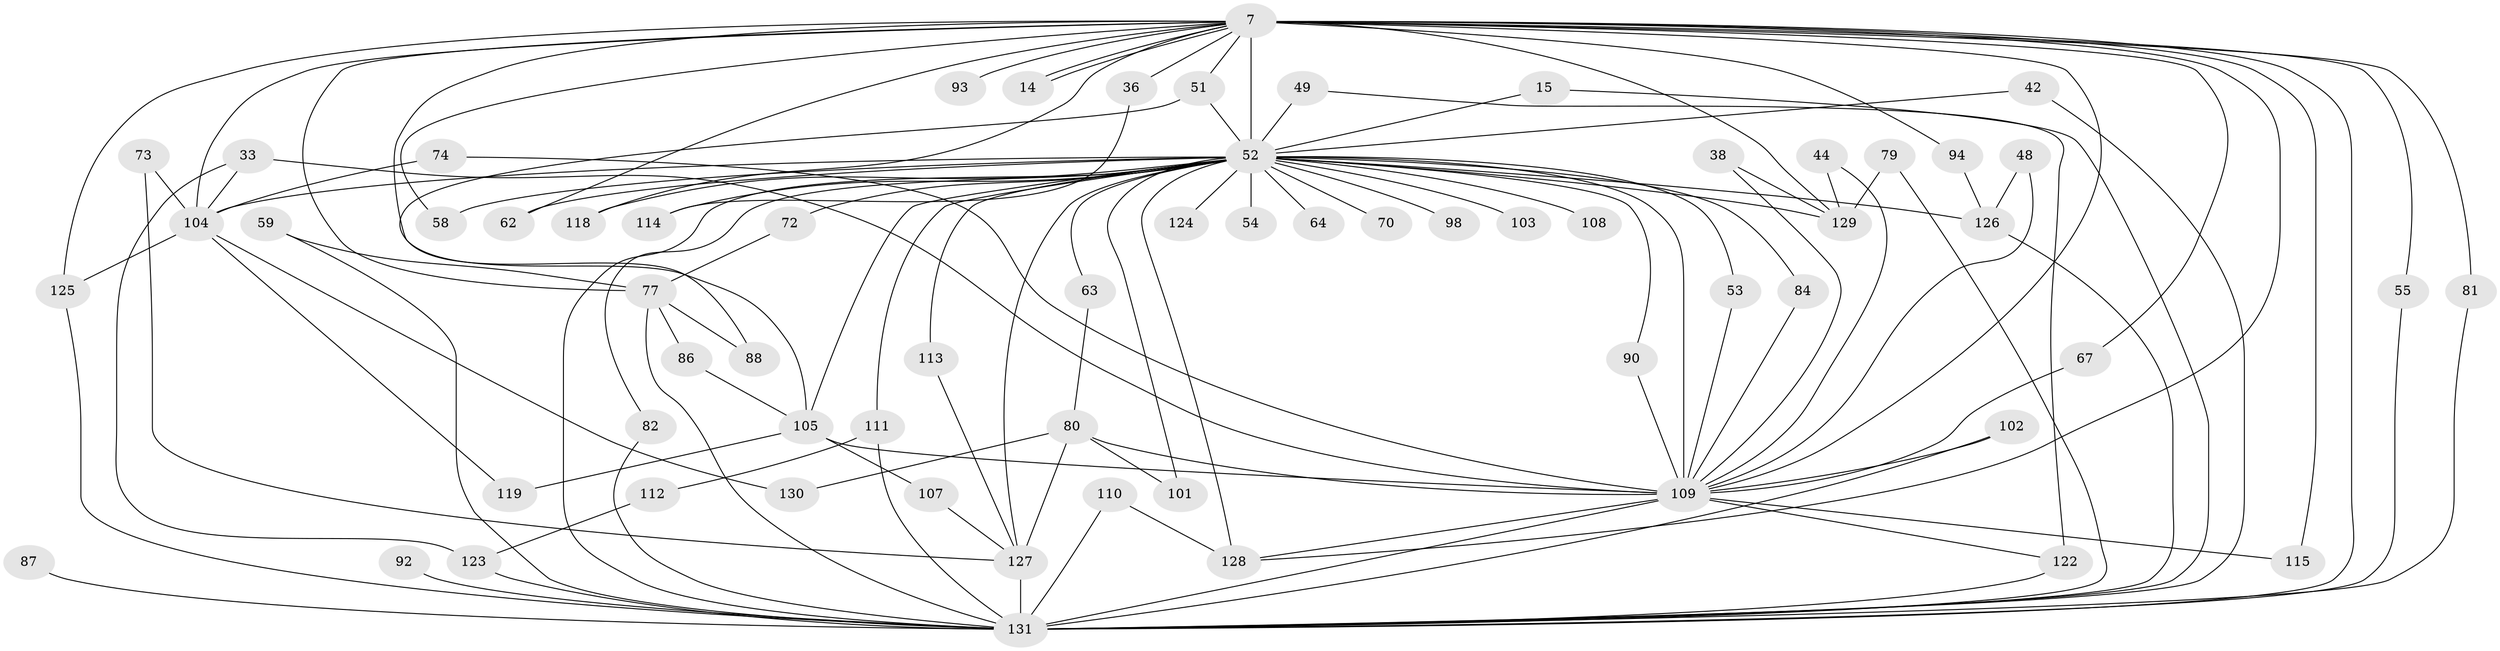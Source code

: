 // original degree distribution, {27: 0.015267175572519083, 19: 0.007633587786259542, 23: 0.015267175572519083, 30: 0.007633587786259542, 26: 0.007633587786259542, 20: 0.015267175572519083, 21: 0.007633587786259542, 4: 0.10687022900763359, 3: 0.22900763358778625, 2: 0.5114503816793893, 5: 0.03816793893129771, 6: 0.022900763358778626, 8: 0.007633587786259542, 7: 0.007633587786259542}
// Generated by graph-tools (version 1.1) at 2025/49/03/04/25 21:49:07]
// undirected, 65 vertices, 120 edges
graph export_dot {
graph [start="1"]
  node [color=gray90,style=filled];
  7 [super="+1"];
  14;
  15;
  33;
  36;
  38;
  42;
  44;
  48;
  49;
  51 [super="+34"];
  52 [super="+41+6+10"];
  53;
  54;
  55;
  58;
  59;
  62 [super="+13"];
  63;
  64;
  67;
  70;
  72;
  73;
  74;
  77 [super="+24+31"];
  79;
  80 [super="+76"];
  81;
  82;
  84;
  86 [super="+85"];
  87;
  88;
  90;
  92;
  93 [super="+66"];
  94;
  98;
  101;
  102;
  103 [super="+91"];
  104 [super="+97+22+28"];
  105 [super="+32+95"];
  107;
  108;
  109 [super="+99+96+30+71"];
  110;
  111 [super="+46"];
  112;
  113;
  114 [super="+35"];
  115;
  118;
  119;
  122 [super="+100"];
  123 [super="+68"];
  124;
  125 [super="+47+83"];
  126 [super="+21+45"];
  127 [super="+116+75+37+57+121"];
  128 [super="+78+117"];
  129 [super="+120+106"];
  130;
  131 [super="+56+65+69+9"];
  7 -- 14;
  7 -- 14;
  7 -- 36 [weight=2];
  7 -- 51 [weight=3];
  7 -- 67;
  7 -- 77 [weight=3];
  7 -- 115;
  7 -- 81;
  7 -- 93 [weight=2];
  7 -- 94;
  7 -- 105 [weight=2];
  7 -- 118;
  7 -- 55;
  7 -- 58;
  7 -- 62;
  7 -- 131 [weight=5];
  7 -- 104;
  7 -- 125 [weight=2];
  7 -- 109 [weight=6];
  7 -- 128;
  7 -- 52 [weight=9];
  7 -- 129 [weight=3];
  15 -- 131;
  15 -- 52;
  33 -- 123;
  33 -- 104;
  33 -- 109;
  36 -- 114;
  38 -- 109;
  38 -- 129;
  42 -- 131;
  42 -- 52;
  44 -- 109 [weight=2];
  44 -- 129;
  48 -- 126;
  48 -- 109;
  49 -- 52 [weight=3];
  49 -- 122;
  51 -- 88;
  51 -- 52;
  52 -- 109 [weight=14];
  52 -- 127 [weight=5];
  52 -- 128 [weight=2];
  52 -- 129 [weight=2];
  52 -- 64 [weight=2];
  52 -- 131 [weight=10];
  52 -- 70 [weight=2];
  52 -- 90;
  52 -- 98;
  52 -- 101;
  52 -- 103 [weight=3];
  52 -- 104 [weight=7];
  52 -- 105 [weight=2];
  52 -- 108 [weight=2];
  52 -- 111 [weight=2];
  52 -- 53;
  52 -- 54;
  52 -- 114 [weight=2];
  52 -- 58;
  52 -- 124 [weight=2];
  52 -- 126 [weight=2];
  52 -- 63;
  52 -- 72;
  52 -- 82;
  52 -- 84;
  52 -- 113;
  52 -- 118;
  52 -- 62 [weight=2];
  53 -- 109;
  55 -- 131;
  59 -- 77;
  59 -- 131;
  63 -- 80;
  67 -- 109;
  72 -- 77;
  73 -- 104;
  73 -- 127;
  74 -- 104;
  74 -- 109;
  77 -- 88;
  77 -- 86 [weight=2];
  77 -- 131;
  79 -- 131;
  79 -- 129;
  80 -- 101;
  80 -- 130;
  80 -- 109 [weight=3];
  80 -- 127;
  81 -- 131;
  82 -- 131;
  84 -- 109;
  86 -- 105;
  87 -- 131 [weight=2];
  90 -- 109;
  92 -- 131 [weight=2];
  94 -- 126;
  102 -- 131;
  102 -- 109;
  104 -- 130;
  104 -- 119;
  104 -- 125;
  105 -- 107;
  105 -- 109;
  105 -- 119;
  107 -- 127;
  109 -- 115;
  109 -- 131 [weight=7];
  109 -- 122;
  109 -- 128;
  110 -- 131;
  110 -- 128;
  111 -- 112;
  111 -- 131 [weight=3];
  112 -- 123;
  113 -- 127;
  122 -- 131;
  123 -- 131 [weight=3];
  125 -- 131;
  126 -- 131 [weight=2];
  127 -- 131 [weight=3];
}
